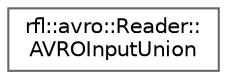 digraph "类继承关系图"
{
 // LATEX_PDF_SIZE
  bgcolor="transparent";
  edge [fontname=Helvetica,fontsize=10,labelfontname=Helvetica,labelfontsize=10];
  node [fontname=Helvetica,fontsize=10,shape=box,height=0.2,width=0.4];
  rankdir="LR";
  Node0 [id="Node000000",label="rfl::avro::Reader::\lAVROInputUnion",height=0.2,width=0.4,color="grey40", fillcolor="white", style="filled",URL="$structrfl_1_1avro_1_1_reader_1_1_a_v_r_o_input_union.html",tooltip=" "];
}

